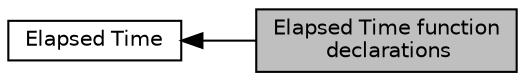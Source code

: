 digraph "Elapsed Time function declarations"
{
  edge [fontname="Helvetica",fontsize="10",labelfontname="Helvetica",labelfontsize="10"];
  node [fontname="Helvetica",fontsize="10",shape=record];
  rankdir=LR;
  Node1 [label="Elapsed Time",height=0.2,width=0.4,color="black", fillcolor="white", style="filled",URL="$group__elapsedtime.html"];
  Node0 [label="Elapsed Time function\l declarations",height=0.2,width=0.4,color="black", fillcolor="grey75", style="filled", fontcolor="black"];
  Node1->Node0 [shape=plaintext, dir="back", style="solid"];
}
